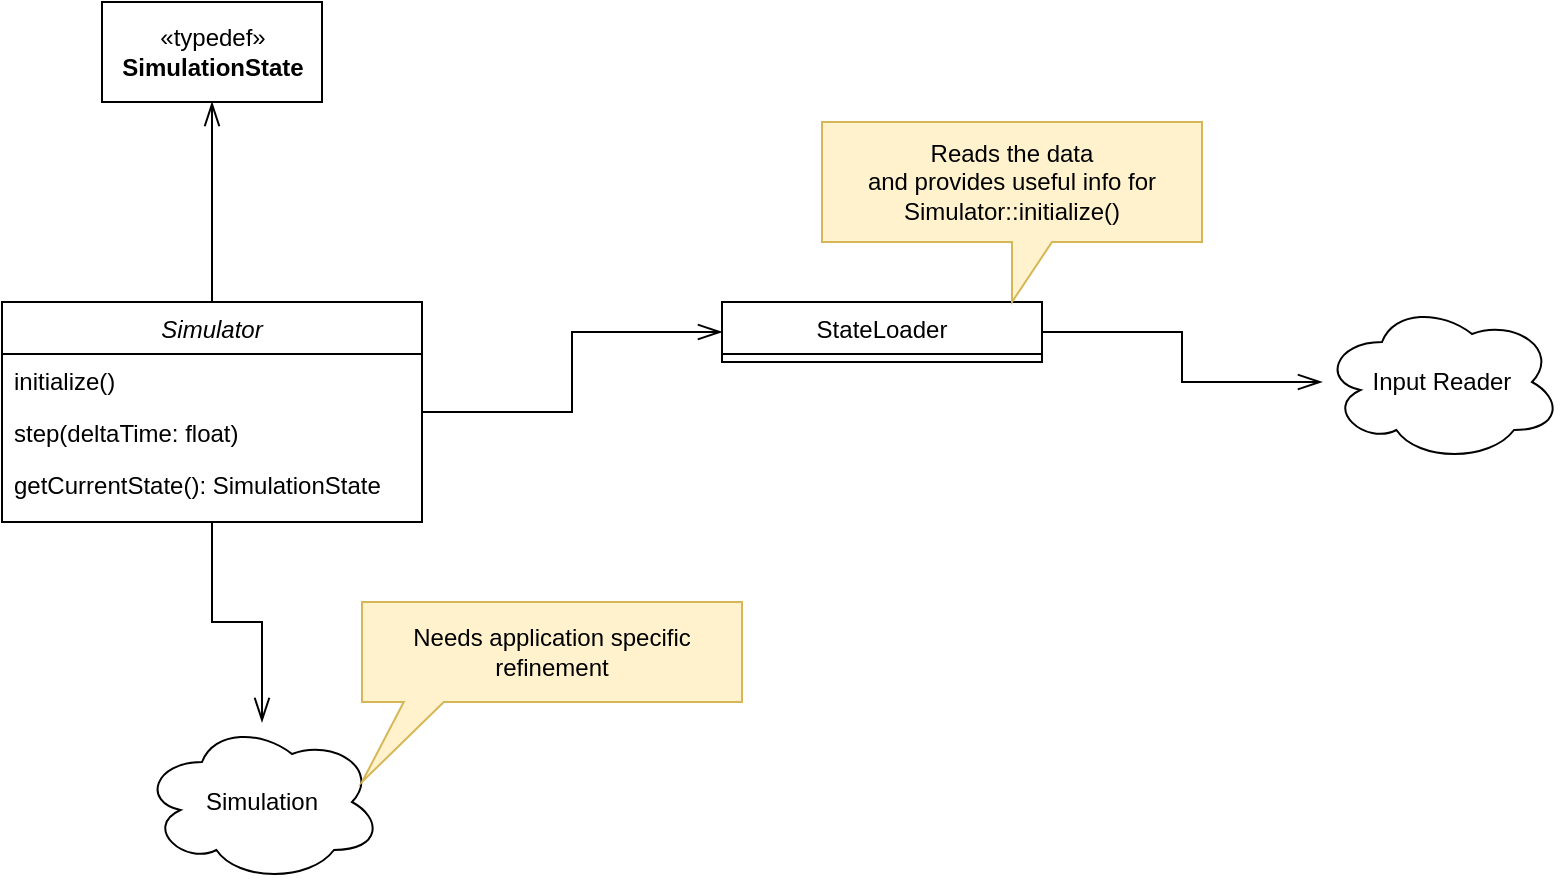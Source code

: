 <mxfile version="20.3.0" type="device"><diagram id="C5RBs43oDa-KdzZeNtuy" name="Page-1"><mxGraphModel dx="1382" dy="878" grid="1" gridSize="10" guides="1" tooltips="1" connect="1" arrows="1" fold="1" page="1" pageScale="1" pageWidth="1169" pageHeight="827" math="0" shadow="0"><root><mxCell id="WIyWlLk6GJQsqaUBKTNV-0"/><mxCell id="WIyWlLk6GJQsqaUBKTNV-1" parent="WIyWlLk6GJQsqaUBKTNV-0"/><mxCell id="Ok07cG2WAFSSbVfN-Oq4-2" style="edgeStyle=orthogonalEdgeStyle;rounded=0;orthogonalLoop=1;jettySize=auto;html=1;endArrow=openThin;endFill=0;endSize=10;" edge="1" parent="WIyWlLk6GJQsqaUBKTNV-1" source="zkfFHV4jXpPFQw0GAbJ--0" target="Ok07cG2WAFSSbVfN-Oq4-0"><mxGeometry relative="1" as="geometry"/></mxCell><mxCell id="Ok07cG2WAFSSbVfN-Oq4-7" style="edgeStyle=orthogonalEdgeStyle;rounded=0;orthogonalLoop=1;jettySize=auto;html=1;endArrow=openThin;endFill=0;endSize=10;" edge="1" parent="WIyWlLk6GJQsqaUBKTNV-1" source="zkfFHV4jXpPFQw0GAbJ--0" target="Ok07cG2WAFSSbVfN-Oq4-4"><mxGeometry relative="1" as="geometry"/></mxCell><mxCell id="Ok07cG2WAFSSbVfN-Oq4-12" style="edgeStyle=orthogonalEdgeStyle;rounded=0;orthogonalLoop=1;jettySize=auto;html=1;endArrow=openThin;endFill=0;endSize=10;" edge="1" parent="WIyWlLk6GJQsqaUBKTNV-1" source="zkfFHV4jXpPFQw0GAbJ--0" target="Ok07cG2WAFSSbVfN-Oq4-11"><mxGeometry relative="1" as="geometry"/></mxCell><mxCell id="zkfFHV4jXpPFQw0GAbJ--0" value="Simulator" style="swimlane;fontStyle=2;align=center;verticalAlign=top;childLayout=stackLayout;horizontal=1;startSize=26;horizontalStack=0;resizeParent=1;resizeLast=0;collapsible=1;marginBottom=0;rounded=0;shadow=0;strokeWidth=1;" parent="WIyWlLk6GJQsqaUBKTNV-1" vertex="1"><mxGeometry x="300" y="240" width="210" height="110" as="geometry"><mxRectangle x="230" y="140" width="160" height="26" as="alternateBounds"/></mxGeometry></mxCell><mxCell id="zkfFHV4jXpPFQw0GAbJ--1" value="initialize()" style="text;align=left;verticalAlign=top;spacingLeft=4;spacingRight=4;overflow=hidden;rotatable=0;points=[[0,0.5],[1,0.5]];portConstraint=eastwest;" parent="zkfFHV4jXpPFQw0GAbJ--0" vertex="1"><mxGeometry y="26" width="210" height="26" as="geometry"/></mxCell><mxCell id="zkfFHV4jXpPFQw0GAbJ--2" value="step(deltaTime: float)" style="text;align=left;verticalAlign=top;spacingLeft=4;spacingRight=4;overflow=hidden;rotatable=0;points=[[0,0.5],[1,0.5]];portConstraint=eastwest;rounded=0;shadow=0;html=0;" parent="zkfFHV4jXpPFQw0GAbJ--0" vertex="1"><mxGeometry y="52" width="210" height="26" as="geometry"/></mxCell><mxCell id="zkfFHV4jXpPFQw0GAbJ--3" value="getCurrentState(): SimulationState" style="text;align=left;verticalAlign=top;spacingLeft=4;spacingRight=4;overflow=hidden;rotatable=0;points=[[0,0.5],[1,0.5]];portConstraint=eastwest;rounded=0;shadow=0;html=0;" parent="zkfFHV4jXpPFQw0GAbJ--0" vertex="1"><mxGeometry y="78" width="210" height="26" as="geometry"/></mxCell><mxCell id="Ok07cG2WAFSSbVfN-Oq4-0" value="«typedef»&lt;br&gt;&lt;b&gt;SimulationState&lt;/b&gt;" style="html=1;" vertex="1" parent="WIyWlLk6GJQsqaUBKTNV-1"><mxGeometry x="350" y="90" width="110" height="50" as="geometry"/></mxCell><mxCell id="Ok07cG2WAFSSbVfN-Oq4-9" style="edgeStyle=orthogonalEdgeStyle;rounded=0;orthogonalLoop=1;jettySize=auto;html=1;endArrow=openThin;endFill=0;endSize=10;" edge="1" parent="WIyWlLk6GJQsqaUBKTNV-1" source="Ok07cG2WAFSSbVfN-Oq4-4" target="Ok07cG2WAFSSbVfN-Oq4-8"><mxGeometry relative="1" as="geometry"/></mxCell><mxCell id="Ok07cG2WAFSSbVfN-Oq4-4" value="StateLoader" style="swimlane;fontStyle=0;align=center;verticalAlign=top;childLayout=stackLayout;horizontal=1;startSize=26;horizontalStack=0;resizeParent=1;resizeLast=0;collapsible=1;marginBottom=0;rounded=0;shadow=0;strokeWidth=1;" vertex="1" parent="WIyWlLk6GJQsqaUBKTNV-1"><mxGeometry x="660" y="240" width="160" height="30" as="geometry"><mxRectangle x="340" y="380" width="170" height="26" as="alternateBounds"/></mxGeometry></mxCell><mxCell id="Ok07cG2WAFSSbVfN-Oq4-8" value="Input Reader" style="ellipse;shape=cloud;whiteSpace=wrap;html=1;" vertex="1" parent="WIyWlLk6GJQsqaUBKTNV-1"><mxGeometry x="960" y="240" width="120" height="80" as="geometry"/></mxCell><mxCell id="Ok07cG2WAFSSbVfN-Oq4-10" value="Reads the data&lt;br&gt;and provides useful info for Simulator::initialize()" style="shape=callout;whiteSpace=wrap;html=1;perimeter=calloutPerimeter;fillColor=#fff2cc;strokeColor=#d6b656;" vertex="1" parent="WIyWlLk6GJQsqaUBKTNV-1"><mxGeometry x="710" y="150" width="190" height="90" as="geometry"/></mxCell><mxCell id="Ok07cG2WAFSSbVfN-Oq4-11" value="Simulation" style="ellipse;shape=cloud;whiteSpace=wrap;html=1;" vertex="1" parent="WIyWlLk6GJQsqaUBKTNV-1"><mxGeometry x="370" y="450" width="120" height="80" as="geometry"/></mxCell><mxCell id="Ok07cG2WAFSSbVfN-Oq4-13" value="Needs application specific refinement" style="shape=callout;whiteSpace=wrap;html=1;perimeter=calloutPerimeter;fillColor=#fff2cc;strokeColor=#d6b656;size=40;position=0.11;position2=0;" vertex="1" parent="WIyWlLk6GJQsqaUBKTNV-1"><mxGeometry x="480" y="390" width="190" height="90" as="geometry"/></mxCell></root></mxGraphModel></diagram></mxfile>